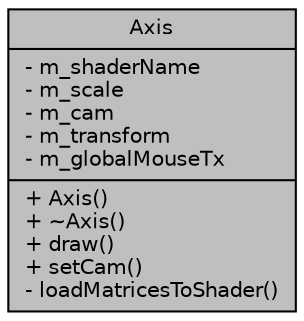 digraph "Axis"
{
  edge [fontname="Helvetica",fontsize="10",labelfontname="Helvetica",labelfontsize="10"];
  node [fontname="Helvetica",fontsize="10",shape=record];
  Node1 [label="{Axis\n|- m_shaderName\l- m_scale\l- m_cam\l- m_transform\l- m_globalMouseTx\l|+ Axis()\l+ ~Axis()\l+ draw()\l+ setCam()\l- loadMatricesToShader()\l}",height=0.2,width=0.4,color="black", fillcolor="grey75", style="filled", fontcolor="black"];
}
